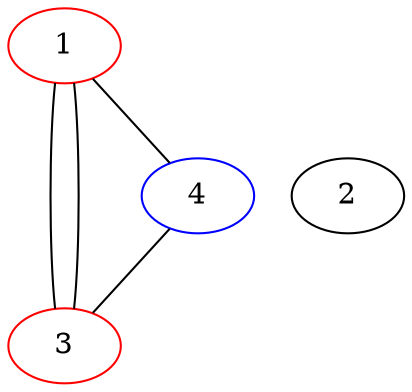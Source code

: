 graph {
  1 -- 3 ;
  1 -- 3 ;
  1 -- 4;
  4 -- 3;

  {
    rank="same";
    4;
    2;

  }

  1 [color="red"];
  3 [color="red"];
  4 [color="blue"];

}
